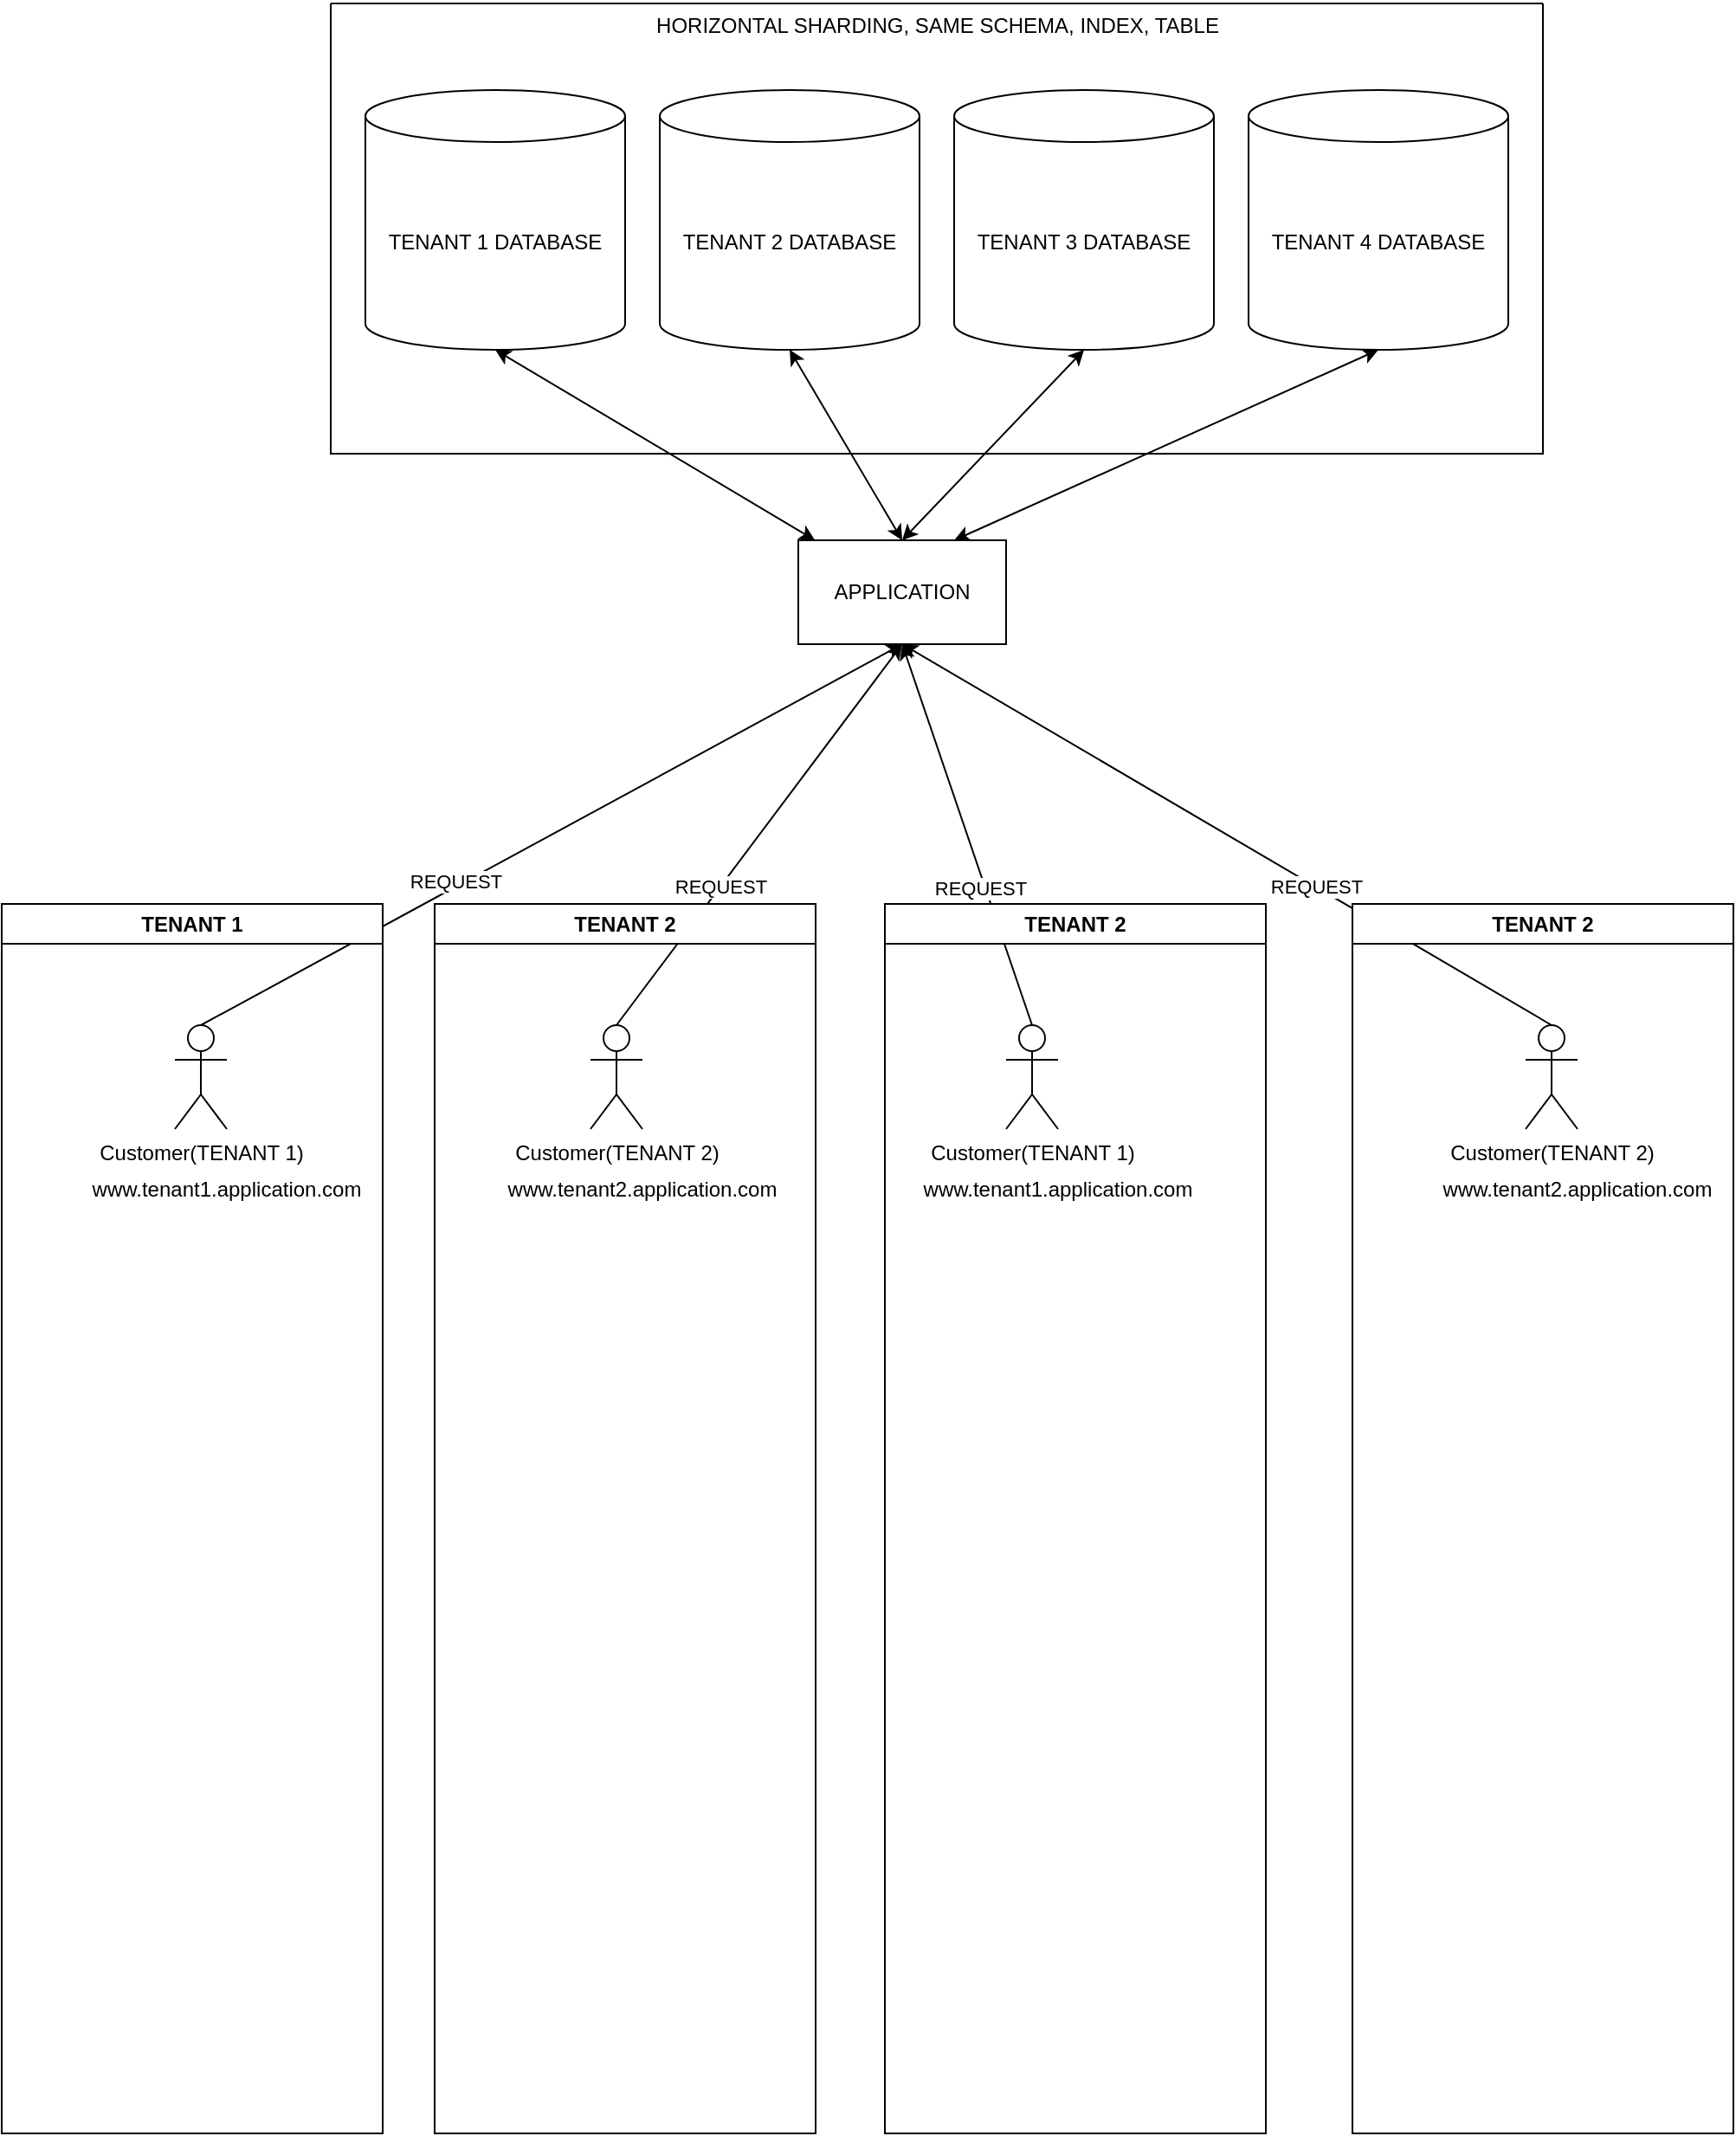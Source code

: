 <mxfile version="26.0.6">
  <diagram name="Page-1" id="jGbWEOGqQRNeVDH_kExa">
    <mxGraphModel dx="2213" dy="864" grid="1" gridSize="10" guides="1" tooltips="1" connect="1" arrows="1" fold="1" page="1" pageScale="1" pageWidth="850" pageHeight="1100" math="0" shadow="0">
      <root>
        <mxCell id="0" />
        <mxCell id="1" parent="0" />
        <mxCell id="ksQm1QgzQyR4klBf2GgL-1" value="TENANT 1 DATABASE" style="shape=cylinder3;whiteSpace=wrap;html=1;boundedLbl=1;backgroundOutline=1;size=15;" vertex="1" parent="1">
          <mxGeometry x="90" y="100" width="150" height="150" as="geometry" />
        </mxCell>
        <mxCell id="ksQm1QgzQyR4klBf2GgL-2" value="TENANT 2 DATABASE" style="shape=cylinder3;whiteSpace=wrap;html=1;boundedLbl=1;backgroundOutline=1;size=15;" vertex="1" parent="1">
          <mxGeometry x="260" y="100" width="150" height="150" as="geometry" />
        </mxCell>
        <mxCell id="ksQm1QgzQyR4klBf2GgL-3" value="TENANT 3 DATABASE" style="shape=cylinder3;whiteSpace=wrap;html=1;boundedLbl=1;backgroundOutline=1;size=15;" vertex="1" parent="1">
          <mxGeometry x="430" y="100" width="150" height="150" as="geometry" />
        </mxCell>
        <mxCell id="ksQm1QgzQyR4klBf2GgL-4" value="TENANT 4 DATABASE" style="shape=cylinder3;whiteSpace=wrap;html=1;boundedLbl=1;backgroundOutline=1;size=15;" vertex="1" parent="1">
          <mxGeometry x="600" y="100" width="150" height="150" as="geometry" />
        </mxCell>
        <mxCell id="ksQm1QgzQyR4klBf2GgL-5" value="APPLICATION" style="rounded=0;whiteSpace=wrap;html=1;" vertex="1" parent="1">
          <mxGeometry x="340" y="360" width="120" height="60" as="geometry" />
        </mxCell>
        <mxCell id="ksQm1QgzQyR4klBf2GgL-6" value="" style="endArrow=classic;startArrow=classic;html=1;rounded=0;entryX=0.5;entryY=1;entryDx=0;entryDy=0;entryPerimeter=0;" edge="1" parent="1" source="ksQm1QgzQyR4klBf2GgL-5" target="ksQm1QgzQyR4klBf2GgL-1">
          <mxGeometry width="50" height="50" relative="1" as="geometry">
            <mxPoint x="400" y="450" as="sourcePoint" />
            <mxPoint x="450" y="400" as="targetPoint" />
          </mxGeometry>
        </mxCell>
        <mxCell id="ksQm1QgzQyR4klBf2GgL-7" value="" style="endArrow=classic;startArrow=classic;html=1;rounded=0;entryX=0.5;entryY=1;entryDx=0;entryDy=0;entryPerimeter=0;exitX=0.5;exitY=0;exitDx=0;exitDy=0;" edge="1" parent="1" source="ksQm1QgzQyR4klBf2GgL-5" target="ksQm1QgzQyR4klBf2GgL-2">
          <mxGeometry width="50" height="50" relative="1" as="geometry">
            <mxPoint x="400" y="450" as="sourcePoint" />
            <mxPoint x="450" y="400" as="targetPoint" />
          </mxGeometry>
        </mxCell>
        <mxCell id="ksQm1QgzQyR4klBf2GgL-8" value="" style="endArrow=classic;startArrow=classic;html=1;rounded=0;entryX=0.5;entryY=1;entryDx=0;entryDy=0;entryPerimeter=0;exitX=0.5;exitY=0;exitDx=0;exitDy=0;" edge="1" parent="1" source="ksQm1QgzQyR4klBf2GgL-5" target="ksQm1QgzQyR4klBf2GgL-3">
          <mxGeometry width="50" height="50" relative="1" as="geometry">
            <mxPoint x="400" y="450" as="sourcePoint" />
            <mxPoint x="450" y="400" as="targetPoint" />
          </mxGeometry>
        </mxCell>
        <mxCell id="ksQm1QgzQyR4klBf2GgL-9" value="" style="endArrow=classic;startArrow=classic;html=1;rounded=0;entryX=0.5;entryY=1;entryDx=0;entryDy=0;entryPerimeter=0;exitX=0.75;exitY=0;exitDx=0;exitDy=0;" edge="1" parent="1" source="ksQm1QgzQyR4klBf2GgL-5" target="ksQm1QgzQyR4klBf2GgL-4">
          <mxGeometry width="50" height="50" relative="1" as="geometry">
            <mxPoint x="400" y="450" as="sourcePoint" />
            <mxPoint x="450" y="400" as="targetPoint" />
          </mxGeometry>
        </mxCell>
        <mxCell id="ksQm1QgzQyR4klBf2GgL-12" value="" style="endArrow=classic;html=1;rounded=0;entryX=0.5;entryY=1;entryDx=0;entryDy=0;exitX=0.5;exitY=0;exitDx=0;exitDy=0;exitPerimeter=0;" edge="1" parent="1" source="ksQm1QgzQyR4klBf2GgL-11" target="ksQm1QgzQyR4klBf2GgL-5">
          <mxGeometry width="50" height="50" relative="1" as="geometry">
            <mxPoint x="400" y="510" as="sourcePoint" />
            <mxPoint x="450" y="460" as="targetPoint" />
          </mxGeometry>
        </mxCell>
        <mxCell id="ksQm1QgzQyR4klBf2GgL-17" value="REQUEST" style="edgeLabel;html=1;align=center;verticalAlign=middle;resizable=0;points=[];" vertex="1" connectable="0" parent="ksQm1QgzQyR4klBf2GgL-12">
          <mxGeometry x="-0.269" y="3" relative="1" as="geometry">
            <mxPoint as="offset" />
          </mxGeometry>
        </mxCell>
        <mxCell id="ksQm1QgzQyR4klBf2GgL-14" value="" style="endArrow=classic;html=1;rounded=0;exitX=0.5;exitY=0;exitDx=0;exitDy=0;exitPerimeter=0;entryX=0.5;entryY=1;entryDx=0;entryDy=0;" edge="1" parent="1" source="ksQm1QgzQyR4klBf2GgL-13" target="ksQm1QgzQyR4klBf2GgL-5">
          <mxGeometry width="50" height="50" relative="1" as="geometry">
            <mxPoint x="400" y="510" as="sourcePoint" />
            <mxPoint x="450" y="460" as="targetPoint" />
          </mxGeometry>
        </mxCell>
        <mxCell id="ksQm1QgzQyR4klBf2GgL-18" value="REQUEST" style="edgeLabel;html=1;align=center;verticalAlign=middle;resizable=0;points=[];" vertex="1" connectable="0" parent="ksQm1QgzQyR4klBf2GgL-14">
          <mxGeometry x="-0.273" relative="1" as="geometry">
            <mxPoint as="offset" />
          </mxGeometry>
        </mxCell>
        <mxCell id="ksQm1QgzQyR4klBf2GgL-15" value="" style="swimlane;startSize=0;" vertex="1" parent="1">
          <mxGeometry x="70" y="50" width="700" height="260" as="geometry" />
        </mxCell>
        <mxCell id="ksQm1QgzQyR4klBf2GgL-16" value="HORIZONTAL SHARDING, SAME SCHEMA, INDEX, TABLE" style="text;html=1;align=center;verticalAlign=middle;resizable=0;points=[];autosize=1;strokeColor=none;fillColor=none;" vertex="1" parent="1">
          <mxGeometry x="245" y="48" width="350" height="30" as="geometry" />
        </mxCell>
        <mxCell id="ksQm1QgzQyR4klBf2GgL-25" value="" style="endArrow=classic;html=1;rounded=0;entryX=0.5;entryY=1;entryDx=0;entryDy=0;exitX=0.5;exitY=0;exitDx=0;exitDy=0;exitPerimeter=0;" edge="1" parent="1" source="ksQm1QgzQyR4klBf2GgL-24" target="ksQm1QgzQyR4klBf2GgL-5">
          <mxGeometry width="50" height="50" relative="1" as="geometry">
            <mxPoint x="800" y="510" as="sourcePoint" />
            <mxPoint x="810" y="540" as="targetPoint" />
          </mxGeometry>
        </mxCell>
        <mxCell id="ksQm1QgzQyR4klBf2GgL-26" value="REQUEST" style="edgeLabel;html=1;align=center;verticalAlign=middle;resizable=0;points=[];" vertex="1" connectable="0" parent="ksQm1QgzQyR4klBf2GgL-25">
          <mxGeometry x="-0.269" y="3" relative="1" as="geometry">
            <mxPoint as="offset" />
          </mxGeometry>
        </mxCell>
        <mxCell id="ksQm1QgzQyR4klBf2GgL-28" value="" style="endArrow=classic;html=1;rounded=0;exitX=0.5;exitY=0;exitDx=0;exitDy=0;exitPerimeter=0;" edge="1" parent="1" source="ksQm1QgzQyR4klBf2GgL-27">
          <mxGeometry width="50" height="50" relative="1" as="geometry">
            <mxPoint x="800" y="510" as="sourcePoint" />
            <mxPoint x="400" y="420" as="targetPoint" />
          </mxGeometry>
        </mxCell>
        <mxCell id="ksQm1QgzQyR4klBf2GgL-29" value="REQUEST" style="edgeLabel;html=1;align=center;verticalAlign=middle;resizable=0;points=[];" vertex="1" connectable="0" parent="ksQm1QgzQyR4klBf2GgL-28">
          <mxGeometry x="-0.273" relative="1" as="geometry">
            <mxPoint as="offset" />
          </mxGeometry>
        </mxCell>
        <mxCell id="ksQm1QgzQyR4klBf2GgL-32" value="TENANT 1" style="swimlane;whiteSpace=wrap;html=1;" vertex="1" parent="1">
          <mxGeometry x="-120" y="570" width="220" height="710" as="geometry" />
        </mxCell>
        <mxCell id="ksQm1QgzQyR4klBf2GgL-11" value="Customer(TENANT 1)" style="shape=umlActor;verticalLabelPosition=bottom;verticalAlign=top;html=1;outlineConnect=0;" vertex="1" parent="ksQm1QgzQyR4klBf2GgL-32">
          <mxGeometry x="100" y="70" width="30" height="60" as="geometry" />
        </mxCell>
        <mxCell id="ksQm1QgzQyR4klBf2GgL-22" value="www.tenant1.application.com" style="text;html=1;align=center;verticalAlign=middle;whiteSpace=wrap;rounded=0;" vertex="1" parent="ksQm1QgzQyR4klBf2GgL-32">
          <mxGeometry x="100" y="150" width="60" height="30" as="geometry" />
        </mxCell>
        <mxCell id="ksQm1QgzQyR4klBf2GgL-33" value="TENANT 2" style="swimlane;whiteSpace=wrap;html=1;" vertex="1" parent="1">
          <mxGeometry x="130" y="570" width="220" height="710" as="geometry" />
        </mxCell>
        <mxCell id="ksQm1QgzQyR4klBf2GgL-13" value="Customer(TENANT 2)" style="shape=umlActor;verticalLabelPosition=bottom;verticalAlign=top;html=1;outlineConnect=0;" vertex="1" parent="ksQm1QgzQyR4klBf2GgL-33">
          <mxGeometry x="90" y="70" width="30" height="60" as="geometry" />
        </mxCell>
        <mxCell id="ksQm1QgzQyR4klBf2GgL-23" value="www.tenant2.application.com" style="text;html=1;align=center;verticalAlign=middle;whiteSpace=wrap;rounded=0;" vertex="1" parent="ksQm1QgzQyR4klBf2GgL-33">
          <mxGeometry x="90" y="150" width="60" height="30" as="geometry" />
        </mxCell>
        <mxCell id="ksQm1QgzQyR4klBf2GgL-34" value="TENANT 2" style="swimlane;whiteSpace=wrap;html=1;" vertex="1" parent="1">
          <mxGeometry x="390" y="570" width="220" height="710" as="geometry" />
        </mxCell>
        <mxCell id="ksQm1QgzQyR4klBf2GgL-24" value="Customer(TENANT 1)" style="shape=umlActor;verticalLabelPosition=bottom;verticalAlign=top;html=1;outlineConnect=0;" vertex="1" parent="ksQm1QgzQyR4klBf2GgL-34">
          <mxGeometry x="70" y="70" width="30" height="60" as="geometry" />
        </mxCell>
        <mxCell id="ksQm1QgzQyR4klBf2GgL-30" value="www.tenant1.application.com" style="text;html=1;align=center;verticalAlign=middle;whiteSpace=wrap;rounded=0;" vertex="1" parent="ksQm1QgzQyR4klBf2GgL-34">
          <mxGeometry x="70" y="150" width="60" height="30" as="geometry" />
        </mxCell>
        <mxCell id="ksQm1QgzQyR4klBf2GgL-35" value="TENANT 2" style="swimlane;whiteSpace=wrap;html=1;" vertex="1" parent="1">
          <mxGeometry x="660" y="570" width="220" height="710" as="geometry" />
        </mxCell>
        <mxCell id="ksQm1QgzQyR4klBf2GgL-27" value="Customer(TENANT 2)" style="shape=umlActor;verticalLabelPosition=bottom;verticalAlign=top;html=1;outlineConnect=0;" vertex="1" parent="ksQm1QgzQyR4klBf2GgL-35">
          <mxGeometry x="100" y="70" width="30" height="60" as="geometry" />
        </mxCell>
        <mxCell id="ksQm1QgzQyR4klBf2GgL-31" value="www.tenant2.application.com" style="text;html=1;align=center;verticalAlign=middle;whiteSpace=wrap;rounded=0;" vertex="1" parent="ksQm1QgzQyR4klBf2GgL-35">
          <mxGeometry x="100" y="150" width="60" height="30" as="geometry" />
        </mxCell>
      </root>
    </mxGraphModel>
  </diagram>
</mxfile>
